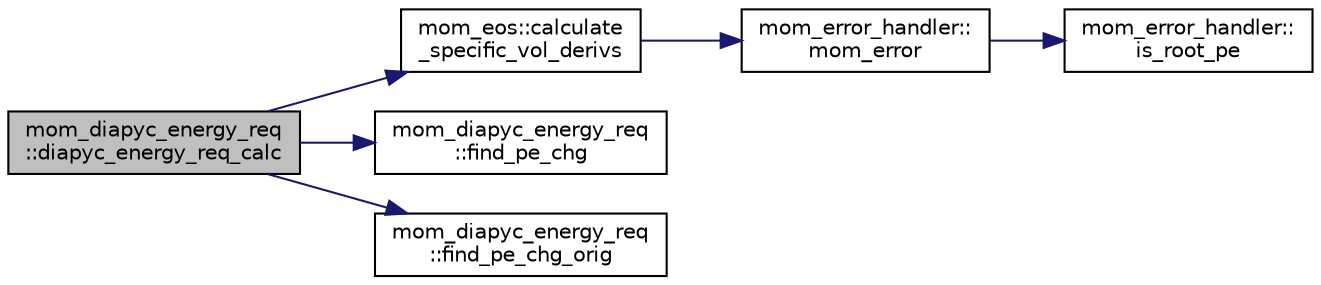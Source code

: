 digraph "mom_diapyc_energy_req::diapyc_energy_req_calc"
{
 // INTERACTIVE_SVG=YES
 // LATEX_PDF_SIZE
  edge [fontname="Helvetica",fontsize="10",labelfontname="Helvetica",labelfontsize="10"];
  node [fontname="Helvetica",fontsize="10",shape=record];
  rankdir="LR";
  Node1 [label="mom_diapyc_energy_req\l::diapyc_energy_req_calc",height=0.2,width=0.4,color="black", fillcolor="grey75", style="filled", fontcolor="black",tooltip="This subroutine uses a substantially refactored tridiagonal equation for diapycnal mixing of temperat..."];
  Node1 -> Node2 [color="midnightblue",fontsize="10",style="solid",fontname="Helvetica"];
  Node2 [label="mom_eos::calculate\l_specific_vol_derivs",height=0.2,width=0.4,color="black", fillcolor="white", style="filled",URL="$namespacemom__eos.html#a2532426c3797952ec6e9cd628e7708a0",tooltip="Calls the appropriate subroutine to calculate specific volume derivatives for an array."];
  Node2 -> Node3 [color="midnightblue",fontsize="10",style="solid",fontname="Helvetica"];
  Node3 [label="mom_error_handler::\lmom_error",height=0.2,width=0.4,color="black", fillcolor="white", style="filled",URL="$namespacemom__error__handler.html#a460cfb79a06c29fc249952c2a3710d67",tooltip="This provides a convenient interface for writing an mpp_error message with run-time filter based on a..."];
  Node3 -> Node4 [color="midnightblue",fontsize="10",style="solid",fontname="Helvetica"];
  Node4 [label="mom_error_handler::\lis_root_pe",height=0.2,width=0.4,color="black", fillcolor="white", style="filled",URL="$namespacemom__error__handler.html#ad5f00a53059c72fe2332d1436c80ca71",tooltip="This returns .true. if the current PE is the root PE."];
  Node1 -> Node5 [color="midnightblue",fontsize="10",style="solid",fontname="Helvetica"];
  Node5 [label="mom_diapyc_energy_req\l::find_pe_chg",height=0.2,width=0.4,color="black", fillcolor="white", style="filled",URL="$namespacemom__diapyc__energy__req.html#a2bed511a4b1df9de0e2230c24389bc82",tooltip="This subroutine calculates the change in potential energy and or derivatives for several changes in a..."];
  Node1 -> Node6 [color="midnightblue",fontsize="10",style="solid",fontname="Helvetica"];
  Node6 [label="mom_diapyc_energy_req\l::find_pe_chg_orig",height=0.2,width=0.4,color="black", fillcolor="white", style="filled",URL="$namespacemom__diapyc__energy__req.html#afb1736a09e8f04ae84f561924e157691",tooltip="This subroutine calculates the change in potential energy and or derivatives for several changes in a..."];
}
